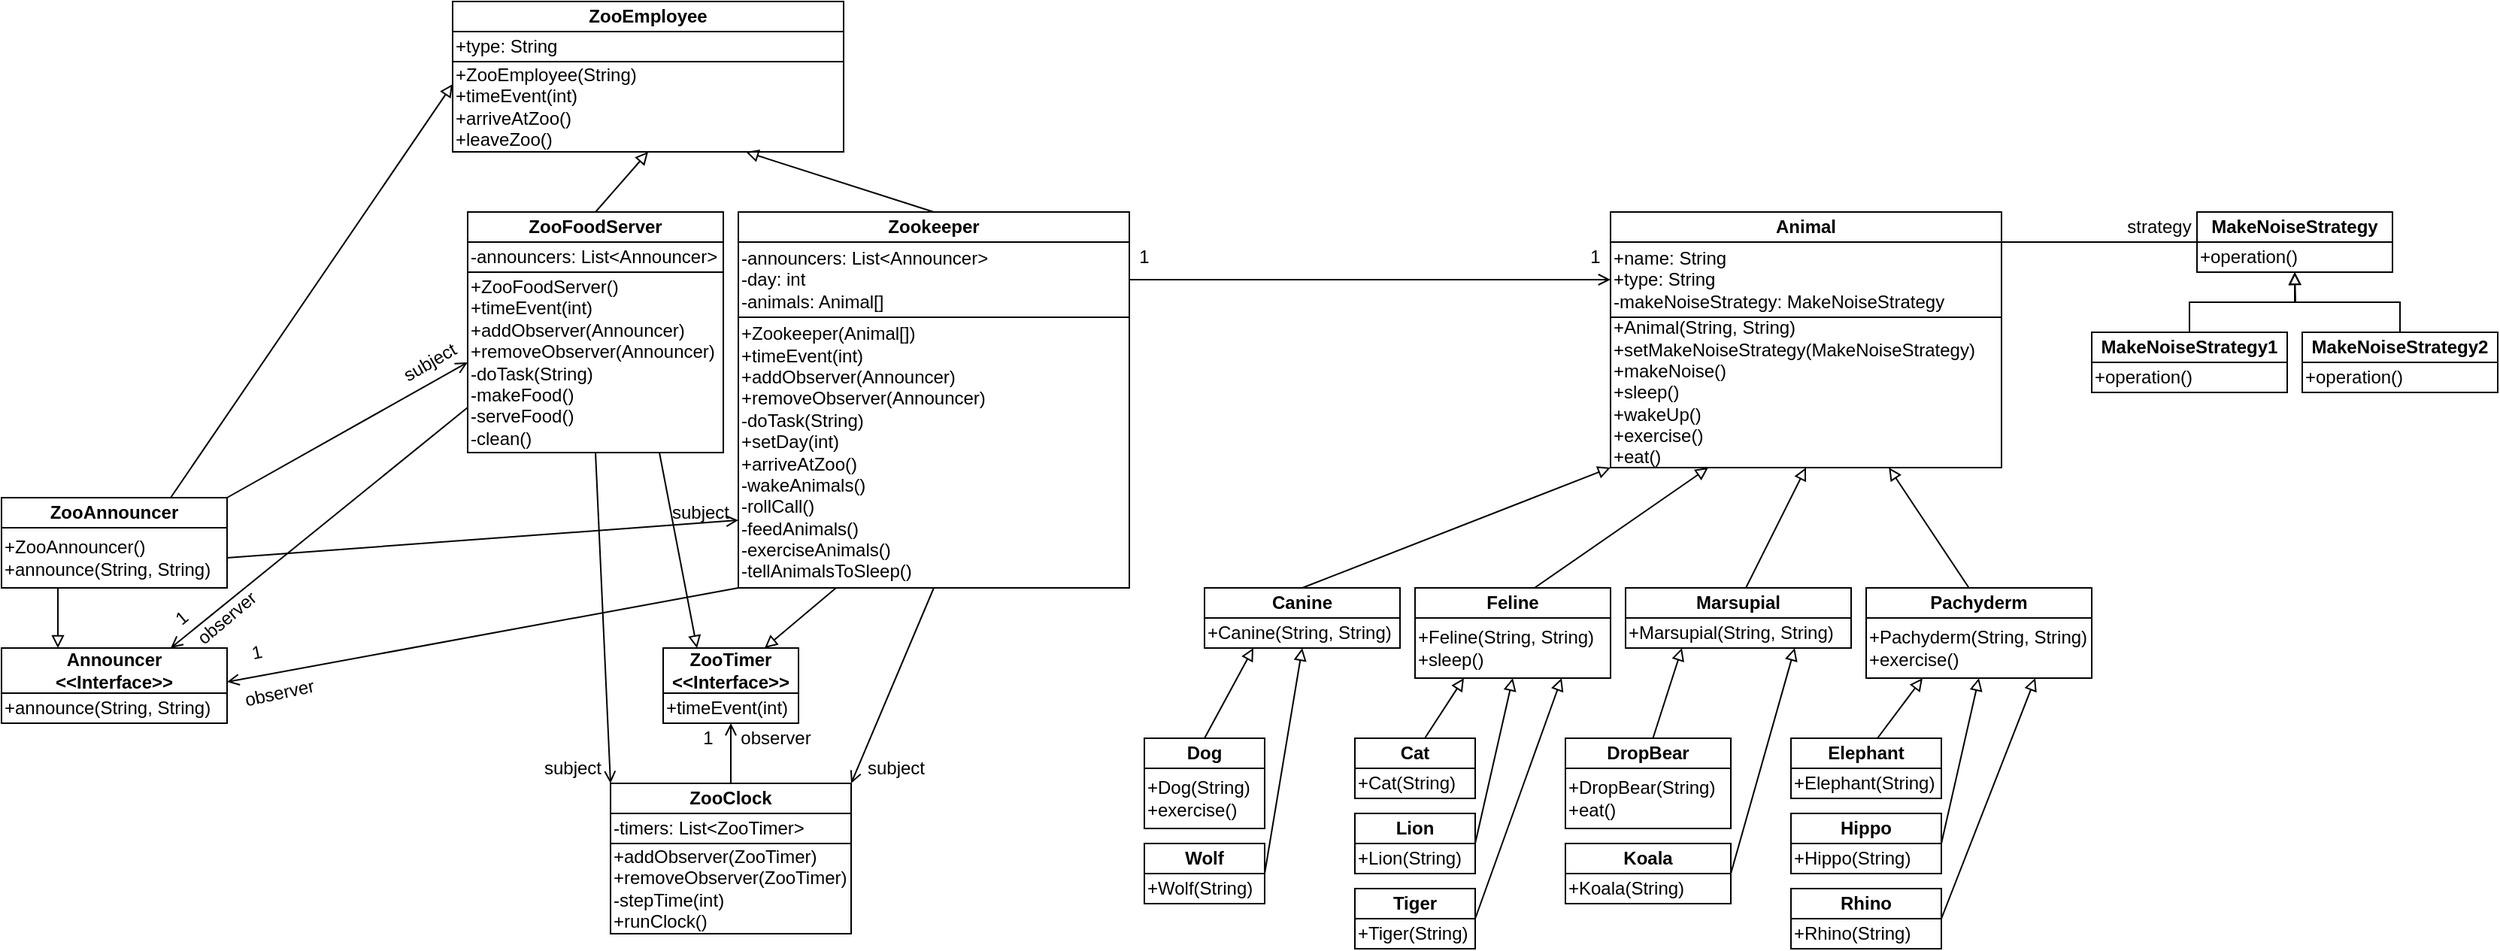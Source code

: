<mxfile version="13.7.7" type="device"><diagram id="ywQLvuW2Vjzcr7agRsZC" name="Page-1"><mxGraphModel dx="2881" dy="2234" grid="1" gridSize="10" guides="1" tooltips="1" connect="1" arrows="1" fold="1" page="1" pageScale="1" pageWidth="850" pageHeight="1100" math="0" shadow="0"><root><mxCell id="0"/><mxCell id="1" parent="0"/><mxCell id="VzJ1bdW1gC7DbxmLEzjj-6" value="&lt;b&gt;Animal&lt;/b&gt;" style="rounded=0;whiteSpace=wrap;html=1;" vertex="1" parent="1"><mxGeometry x="290" y="10" width="260" height="20" as="geometry"/></mxCell><mxCell id="VzJ1bdW1gC7DbxmLEzjj-7" value="+name: String&lt;br&gt;+type: String&lt;br&gt;-makeNoiseStrategy: MakeNoiseStrategy" style="rounded=0;whiteSpace=wrap;html=1;align=left;" vertex="1" parent="1"><mxGeometry x="290" y="30" width="260" height="50" as="geometry"/></mxCell><mxCell id="VzJ1bdW1gC7DbxmLEzjj-8" value="+Animal(String, String)&lt;br&gt;+setMakeNoiseStrategy(MakeNoiseStrategy)&lt;br&gt;+makeNoise()&lt;br&gt;+sleep()&lt;br&gt;+wakeUp()&lt;br&gt;+exercise()&lt;br&gt;+eat()" style="rounded=0;whiteSpace=wrap;html=1;align=left;" vertex="1" parent="1"><mxGeometry x="290" y="80" width="260" height="100" as="geometry"/></mxCell><mxCell id="VzJ1bdW1gC7DbxmLEzjj-23" style="edgeStyle=none;rounded=0;orthogonalLoop=1;jettySize=auto;html=1;entryX=0.25;entryY=1;entryDx=0;entryDy=0;endArrow=block;endFill=0;" edge="1" parent="1" source="VzJ1bdW1gC7DbxmLEzjj-10" target="VzJ1bdW1gC7DbxmLEzjj-8"><mxGeometry relative="1" as="geometry"/></mxCell><mxCell id="VzJ1bdW1gC7DbxmLEzjj-10" value="&lt;b&gt;Feline&lt;/b&gt;" style="rounded=0;whiteSpace=wrap;html=1;" vertex="1" parent="1"><mxGeometry x="160" y="260" width="130" height="20" as="geometry"/></mxCell><mxCell id="VzJ1bdW1gC7DbxmLEzjj-12" value="+Feline(String, String)&lt;br&gt;+sleep()" style="rounded=0;whiteSpace=wrap;html=1;align=left;" vertex="1" parent="1"><mxGeometry x="160" y="280" width="130" height="40" as="geometry"/></mxCell><mxCell id="VzJ1bdW1gC7DbxmLEzjj-24" style="edgeStyle=none;rounded=0;orthogonalLoop=1;jettySize=auto;html=1;entryX=0.5;entryY=1;entryDx=0;entryDy=0;endArrow=block;endFill=0;" edge="1" parent="1" source="VzJ1bdW1gC7DbxmLEzjj-13" target="VzJ1bdW1gC7DbxmLEzjj-8"><mxGeometry relative="1" as="geometry"><mxPoint x="420" y="230" as="targetPoint"/></mxGeometry></mxCell><mxCell id="VzJ1bdW1gC7DbxmLEzjj-13" value="&lt;b&gt;Marsupial&lt;/b&gt;" style="rounded=0;whiteSpace=wrap;html=1;" vertex="1" parent="1"><mxGeometry x="300" y="260" width="150" height="20" as="geometry"/></mxCell><mxCell id="VzJ1bdW1gC7DbxmLEzjj-15" value="+Marsupial(String, String)" style="rounded=0;whiteSpace=wrap;html=1;align=left;" vertex="1" parent="1"><mxGeometry x="300" y="280" width="150" height="20" as="geometry"/></mxCell><mxCell id="VzJ1bdW1gC7DbxmLEzjj-25" style="edgeStyle=none;rounded=0;orthogonalLoop=1;jettySize=auto;html=1;entryX=0.712;entryY=1;entryDx=0;entryDy=0;entryPerimeter=0;endArrow=block;endFill=0;" edge="1" parent="1" source="VzJ1bdW1gC7DbxmLEzjj-16" target="VzJ1bdW1gC7DbxmLEzjj-8"><mxGeometry relative="1" as="geometry"/></mxCell><mxCell id="VzJ1bdW1gC7DbxmLEzjj-16" value="&lt;b&gt;Pachyderm&lt;/b&gt;" style="rounded=0;whiteSpace=wrap;html=1;" vertex="1" parent="1"><mxGeometry x="460" y="260" width="150" height="20" as="geometry"/></mxCell><mxCell id="VzJ1bdW1gC7DbxmLEzjj-18" value="+Pachyderm(String, String)&lt;br&gt;+exercise()" style="rounded=0;whiteSpace=wrap;html=1;align=left;" vertex="1" parent="1"><mxGeometry x="460" y="280" width="150" height="40" as="geometry"/></mxCell><mxCell id="VzJ1bdW1gC7DbxmLEzjj-22" style="rounded=0;orthogonalLoop=1;jettySize=auto;html=1;entryX=0;entryY=1;entryDx=0;entryDy=0;exitX=0.5;exitY=0;exitDx=0;exitDy=0;endArrow=block;endFill=0;" edge="1" parent="1" source="VzJ1bdW1gC7DbxmLEzjj-19" target="VzJ1bdW1gC7DbxmLEzjj-8"><mxGeometry relative="1" as="geometry"/></mxCell><mxCell id="VzJ1bdW1gC7DbxmLEzjj-19" value="&lt;b&gt;Canine&lt;/b&gt;" style="rounded=0;whiteSpace=wrap;html=1;" vertex="1" parent="1"><mxGeometry x="20" y="260" width="130" height="20" as="geometry"/></mxCell><mxCell id="VzJ1bdW1gC7DbxmLEzjj-21" value="+Canine(String, String)" style="rounded=0;whiteSpace=wrap;html=1;align=left;" vertex="1" parent="1"><mxGeometry x="20" y="280" width="130" height="20" as="geometry"/></mxCell><mxCell id="VzJ1bdW1gC7DbxmLEzjj-39" style="edgeStyle=none;rounded=0;orthogonalLoop=1;jettySize=auto;html=1;exitX=0.5;exitY=0;exitDx=0;exitDy=0;entryX=0.25;entryY=1;entryDx=0;entryDy=0;endArrow=block;endFill=0;" edge="1" parent="1" source="VzJ1bdW1gC7DbxmLEzjj-26" target="VzJ1bdW1gC7DbxmLEzjj-21"><mxGeometry relative="1" as="geometry"/></mxCell><mxCell id="VzJ1bdW1gC7DbxmLEzjj-26" value="&lt;b&gt;Dog&lt;/b&gt;" style="rounded=0;whiteSpace=wrap;html=1;" vertex="1" parent="1"><mxGeometry x="-20" y="360" width="80" height="20" as="geometry"/></mxCell><mxCell id="VzJ1bdW1gC7DbxmLEzjj-28" value="+Dog(String)&lt;br&gt;+exercise()" style="rounded=0;whiteSpace=wrap;html=1;align=left;" vertex="1" parent="1"><mxGeometry x="-20" y="380" width="80" height="40" as="geometry"/></mxCell><mxCell id="VzJ1bdW1gC7DbxmLEzjj-34" value="&lt;b&gt;Wolf&lt;/b&gt;" style="rounded=0;whiteSpace=wrap;html=1;" vertex="1" parent="1"><mxGeometry x="-20" y="430" width="80" height="20" as="geometry"/></mxCell><mxCell id="VzJ1bdW1gC7DbxmLEzjj-38" style="edgeStyle=none;rounded=0;orthogonalLoop=1;jettySize=auto;html=1;exitX=1;exitY=0;exitDx=0;exitDy=0;entryX=0.5;entryY=1;entryDx=0;entryDy=0;endArrow=block;endFill=0;" edge="1" parent="1" source="VzJ1bdW1gC7DbxmLEzjj-36" target="VzJ1bdW1gC7DbxmLEzjj-21"><mxGeometry relative="1" as="geometry"><mxPoint x="60" y="480" as="sourcePoint"/></mxGeometry></mxCell><mxCell id="VzJ1bdW1gC7DbxmLEzjj-36" value="+Wolf(String)" style="rounded=0;whiteSpace=wrap;html=1;align=left;" vertex="1" parent="1"><mxGeometry x="-20" y="450" width="80" height="20" as="geometry"/></mxCell><mxCell id="VzJ1bdW1gC7DbxmLEzjj-37" style="edgeStyle=none;rounded=0;orthogonalLoop=1;jettySize=auto;html=1;exitX=1;exitY=0.5;exitDx=0;exitDy=0;" edge="1" parent="1" source="VzJ1bdW1gC7DbxmLEzjj-26" target="VzJ1bdW1gC7DbxmLEzjj-26"><mxGeometry relative="1" as="geometry"/></mxCell><mxCell id="VzJ1bdW1gC7DbxmLEzjj-47" style="edgeStyle=none;rounded=0;orthogonalLoop=1;jettySize=auto;html=1;entryX=0.25;entryY=1;entryDx=0;entryDy=0;endArrow=block;endFill=0;" edge="1" parent="1" source="VzJ1bdW1gC7DbxmLEzjj-40" target="VzJ1bdW1gC7DbxmLEzjj-12"><mxGeometry relative="1" as="geometry"/></mxCell><mxCell id="VzJ1bdW1gC7DbxmLEzjj-40" value="&lt;b&gt;Cat&lt;/b&gt;" style="rounded=0;whiteSpace=wrap;html=1;" vertex="1" parent="1"><mxGeometry x="120" y="360" width="80" height="20" as="geometry"/></mxCell><mxCell id="VzJ1bdW1gC7DbxmLEzjj-42" value="+Cat(String)" style="rounded=0;whiteSpace=wrap;html=1;align=left;" vertex="1" parent="1"><mxGeometry x="120" y="380" width="80" height="20" as="geometry"/></mxCell><mxCell id="VzJ1bdW1gC7DbxmLEzjj-43" value="&lt;b&gt;Lion&lt;/b&gt;" style="rounded=0;whiteSpace=wrap;html=1;" vertex="1" parent="1"><mxGeometry x="120" y="410" width="80" height="20" as="geometry"/></mxCell><mxCell id="VzJ1bdW1gC7DbxmLEzjj-48" style="edgeStyle=none;rounded=0;orthogonalLoop=1;jettySize=auto;html=1;exitX=1;exitY=0;exitDx=0;exitDy=0;entryX=0.5;entryY=1;entryDx=0;entryDy=0;endArrow=block;endFill=0;exitPerimeter=0;" edge="1" parent="1" source="VzJ1bdW1gC7DbxmLEzjj-45" target="VzJ1bdW1gC7DbxmLEzjj-12"><mxGeometry relative="1" as="geometry"><mxPoint x="200" y="460" as="sourcePoint"/></mxGeometry></mxCell><mxCell id="VzJ1bdW1gC7DbxmLEzjj-45" value="+Lion(String)" style="rounded=0;whiteSpace=wrap;html=1;align=left;" vertex="1" parent="1"><mxGeometry x="120" y="430" width="80" height="20" as="geometry"/></mxCell><mxCell id="VzJ1bdW1gC7DbxmLEzjj-46" style="edgeStyle=none;rounded=0;orthogonalLoop=1;jettySize=auto;html=1;exitX=1;exitY=0.5;exitDx=0;exitDy=0;" edge="1" parent="1" source="VzJ1bdW1gC7DbxmLEzjj-40" target="VzJ1bdW1gC7DbxmLEzjj-40"><mxGeometry relative="1" as="geometry"/></mxCell><mxCell id="VzJ1bdW1gC7DbxmLEzjj-49" value="&lt;b&gt;Tiger&lt;/b&gt;" style="rounded=0;whiteSpace=wrap;html=1;" vertex="1" parent="1"><mxGeometry x="120" y="460" width="80" height="20" as="geometry"/></mxCell><mxCell id="VzJ1bdW1gC7DbxmLEzjj-52" style="edgeStyle=none;rounded=0;orthogonalLoop=1;jettySize=auto;html=1;exitX=1;exitY=0;exitDx=0;exitDy=0;entryX=0.75;entryY=1;entryDx=0;entryDy=0;endArrow=block;endFill=0;" edge="1" parent="1" source="VzJ1bdW1gC7DbxmLEzjj-51" target="VzJ1bdW1gC7DbxmLEzjj-12"><mxGeometry relative="1" as="geometry"><mxPoint x="200" y="530" as="sourcePoint"/></mxGeometry></mxCell><mxCell id="VzJ1bdW1gC7DbxmLEzjj-51" value="+Tiger(String)" style="rounded=0;whiteSpace=wrap;html=1;align=left;" vertex="1" parent="1"><mxGeometry x="120" y="480" width="80" height="20" as="geometry"/></mxCell><mxCell id="VzJ1bdW1gC7DbxmLEzjj-61" style="edgeStyle=none;rounded=0;orthogonalLoop=1;jettySize=auto;html=1;entryX=0.25;entryY=1;entryDx=0;entryDy=0;endArrow=block;endFill=0;" edge="1" parent="1" source="VzJ1bdW1gC7DbxmLEzjj-53" target="VzJ1bdW1gC7DbxmLEzjj-15"><mxGeometry relative="1" as="geometry"/></mxCell><mxCell id="VzJ1bdW1gC7DbxmLEzjj-53" value="&lt;b&gt;DropBear&lt;/b&gt;" style="rounded=0;whiteSpace=wrap;html=1;" vertex="1" parent="1"><mxGeometry x="260" y="360" width="110" height="20" as="geometry"/></mxCell><mxCell id="VzJ1bdW1gC7DbxmLEzjj-55" value="+DropBear(String)&lt;br&gt;+eat()" style="rounded=0;whiteSpace=wrap;html=1;align=left;" vertex="1" parent="1"><mxGeometry x="260" y="380" width="110" height="40" as="geometry"/></mxCell><mxCell id="VzJ1bdW1gC7DbxmLEzjj-56" value="&lt;b&gt;Koala&lt;/b&gt;" style="rounded=0;whiteSpace=wrap;html=1;" vertex="1" parent="1"><mxGeometry x="260" y="430" width="110" height="20" as="geometry"/></mxCell><mxCell id="VzJ1bdW1gC7DbxmLEzjj-62" style="edgeStyle=none;rounded=0;orthogonalLoop=1;jettySize=auto;html=1;exitX=1;exitY=0;exitDx=0;exitDy=0;entryX=0.75;entryY=1;entryDx=0;entryDy=0;endArrow=block;endFill=0;" edge="1" parent="1" source="VzJ1bdW1gC7DbxmLEzjj-58" target="VzJ1bdW1gC7DbxmLEzjj-15"><mxGeometry relative="1" as="geometry"><mxPoint x="370" y="480" as="sourcePoint"/></mxGeometry></mxCell><mxCell id="VzJ1bdW1gC7DbxmLEzjj-58" value="+Koala(String)" style="rounded=0;whiteSpace=wrap;html=1;align=left;" vertex="1" parent="1"><mxGeometry x="260" y="450" width="110" height="20" as="geometry"/></mxCell><mxCell id="VzJ1bdW1gC7DbxmLEzjj-59" style="edgeStyle=none;rounded=0;orthogonalLoop=1;jettySize=auto;html=1;exitX=1;exitY=0.5;exitDx=0;exitDy=0;" edge="1" parent="1" source="VzJ1bdW1gC7DbxmLEzjj-53" target="VzJ1bdW1gC7DbxmLEzjj-53"><mxGeometry relative="1" as="geometry"/></mxCell><mxCell id="VzJ1bdW1gC7DbxmLEzjj-73" style="edgeStyle=none;rounded=0;orthogonalLoop=1;jettySize=auto;html=1;entryX=0.25;entryY=1;entryDx=0;entryDy=0;endArrow=block;endFill=0;" edge="1" parent="1" source="VzJ1bdW1gC7DbxmLEzjj-63" target="VzJ1bdW1gC7DbxmLEzjj-18"><mxGeometry relative="1" as="geometry"/></mxCell><mxCell id="VzJ1bdW1gC7DbxmLEzjj-63" value="&lt;b&gt;Elephant&lt;/b&gt;" style="rounded=0;whiteSpace=wrap;html=1;" vertex="1" parent="1"><mxGeometry x="410" y="360" width="100" height="20" as="geometry"/></mxCell><mxCell id="VzJ1bdW1gC7DbxmLEzjj-65" value="+Elephant(String)" style="rounded=0;whiteSpace=wrap;html=1;align=left;" vertex="1" parent="1"><mxGeometry x="410" y="380" width="100" height="20" as="geometry"/></mxCell><mxCell id="VzJ1bdW1gC7DbxmLEzjj-66" value="&lt;b&gt;Hippo&lt;br&gt;&lt;/b&gt;" style="rounded=0;whiteSpace=wrap;html=1;" vertex="1" parent="1"><mxGeometry x="410" y="410" width="100" height="20" as="geometry"/></mxCell><mxCell id="VzJ1bdW1gC7DbxmLEzjj-74" style="edgeStyle=none;rounded=0;orthogonalLoop=1;jettySize=auto;html=1;exitX=1;exitY=0;exitDx=0;exitDy=0;entryX=0.5;entryY=1;entryDx=0;entryDy=0;endArrow=block;endFill=0;" edge="1" parent="1" source="VzJ1bdW1gC7DbxmLEzjj-68" target="VzJ1bdW1gC7DbxmLEzjj-18"><mxGeometry relative="1" as="geometry"><mxPoint x="510" y="460" as="sourcePoint"/></mxGeometry></mxCell><mxCell id="VzJ1bdW1gC7DbxmLEzjj-68" value="+Hippo(String)" style="rounded=0;whiteSpace=wrap;html=1;align=left;" vertex="1" parent="1"><mxGeometry x="410" y="430" width="100" height="20" as="geometry"/></mxCell><mxCell id="VzJ1bdW1gC7DbxmLEzjj-69" style="edgeStyle=none;rounded=0;orthogonalLoop=1;jettySize=auto;html=1;exitX=1;exitY=0.5;exitDx=0;exitDy=0;" edge="1" parent="1" source="VzJ1bdW1gC7DbxmLEzjj-63" target="VzJ1bdW1gC7DbxmLEzjj-63"><mxGeometry relative="1" as="geometry"/></mxCell><mxCell id="VzJ1bdW1gC7DbxmLEzjj-70" value="&lt;b&gt;Rhino&lt;/b&gt;" style="rounded=0;whiteSpace=wrap;html=1;" vertex="1" parent="1"><mxGeometry x="410" y="460" width="100" height="20" as="geometry"/></mxCell><mxCell id="VzJ1bdW1gC7DbxmLEzjj-75" style="edgeStyle=none;rounded=0;orthogonalLoop=1;jettySize=auto;html=1;exitX=1;exitY=0;exitDx=0;exitDy=0;entryX=0.75;entryY=1;entryDx=0;entryDy=0;endArrow=block;endFill=0;" edge="1" parent="1" source="VzJ1bdW1gC7DbxmLEzjj-72" target="VzJ1bdW1gC7DbxmLEzjj-18"><mxGeometry relative="1" as="geometry"><mxPoint x="510" y="530" as="sourcePoint"/></mxGeometry></mxCell><mxCell id="VzJ1bdW1gC7DbxmLEzjj-72" value="+Rhino(String)" style="rounded=0;whiteSpace=wrap;html=1;align=left;" vertex="1" parent="1"><mxGeometry x="410" y="480" width="100" height="20" as="geometry"/></mxCell><mxCell id="VzJ1bdW1gC7DbxmLEzjj-76" value="&lt;b&gt;MakeNoiseStrategy&lt;/b&gt;" style="rounded=0;whiteSpace=wrap;html=1;" vertex="1" parent="1"><mxGeometry x="680" y="10" width="130" height="20" as="geometry"/></mxCell><mxCell id="VzJ1bdW1gC7DbxmLEzjj-78" style="edgeStyle=none;rounded=0;orthogonalLoop=1;jettySize=auto;html=1;exitX=0;exitY=0;exitDx=0;exitDy=0;entryX=1;entryY=0;entryDx=0;entryDy=0;endArrow=none;endFill=0;" edge="1" parent="1" source="VzJ1bdW1gC7DbxmLEzjj-77" target="VzJ1bdW1gC7DbxmLEzjj-7"><mxGeometry relative="1" as="geometry"/></mxCell><mxCell id="VzJ1bdW1gC7DbxmLEzjj-77" value="+operation()" style="rounded=0;whiteSpace=wrap;html=1;align=left;" vertex="1" parent="1"><mxGeometry x="680" y="30" width="130" height="20" as="geometry"/></mxCell><mxCell id="VzJ1bdW1gC7DbxmLEzjj-83" style="edgeStyle=orthogonalEdgeStyle;rounded=0;orthogonalLoop=1;jettySize=auto;html=1;exitX=0.5;exitY=0;exitDx=0;exitDy=0;endArrow=block;endFill=0;" edge="1" parent="1" source="VzJ1bdW1gC7DbxmLEzjj-79"><mxGeometry relative="1" as="geometry"><mxPoint x="745" y="50" as="targetPoint"/></mxGeometry></mxCell><mxCell id="VzJ1bdW1gC7DbxmLEzjj-79" value="&lt;b&gt;MakeNoiseStrategy1&lt;/b&gt;" style="rounded=0;whiteSpace=wrap;html=1;" vertex="1" parent="1"><mxGeometry x="610" y="90" width="130" height="20" as="geometry"/></mxCell><mxCell id="VzJ1bdW1gC7DbxmLEzjj-80" value="+operation()" style="rounded=0;whiteSpace=wrap;html=1;align=left;" vertex="1" parent="1"><mxGeometry x="610" y="110" width="130" height="20" as="geometry"/></mxCell><mxCell id="VzJ1bdW1gC7DbxmLEzjj-84" style="edgeStyle=orthogonalEdgeStyle;rounded=0;orthogonalLoop=1;jettySize=auto;html=1;exitX=0.5;exitY=0;exitDx=0;exitDy=0;entryX=0.5;entryY=1;entryDx=0;entryDy=0;endArrow=block;endFill=0;" edge="1" parent="1" source="VzJ1bdW1gC7DbxmLEzjj-81" target="VzJ1bdW1gC7DbxmLEzjj-77"><mxGeometry relative="1" as="geometry"/></mxCell><mxCell id="VzJ1bdW1gC7DbxmLEzjj-81" value="&lt;b&gt;MakeNoiseStrategy2&lt;/b&gt;" style="rounded=0;whiteSpace=wrap;html=1;" vertex="1" parent="1"><mxGeometry x="750" y="90" width="130" height="20" as="geometry"/></mxCell><mxCell id="VzJ1bdW1gC7DbxmLEzjj-82" value="+operation()" style="rounded=0;whiteSpace=wrap;html=1;align=left;" vertex="1" parent="1"><mxGeometry x="750" y="110" width="130" height="20" as="geometry"/></mxCell><mxCell id="VzJ1bdW1gC7DbxmLEzjj-85" value="&lt;b&gt;ZooEmployee&lt;/b&gt;" style="rounded=0;whiteSpace=wrap;html=1;" vertex="1" parent="1"><mxGeometry x="-480" y="-130" width="260" height="20" as="geometry"/></mxCell><mxCell id="VzJ1bdW1gC7DbxmLEzjj-86" value="+type: String" style="rounded=0;whiteSpace=wrap;html=1;align=left;" vertex="1" parent="1"><mxGeometry x="-480" y="-110" width="260" height="20" as="geometry"/></mxCell><mxCell id="VzJ1bdW1gC7DbxmLEzjj-87" value="+ZooEmployee(String)&lt;br&gt;+timeEvent(int)&lt;br&gt;+arriveAtZoo()&lt;br&gt;+leaveZoo()" style="rounded=0;whiteSpace=wrap;html=1;align=left;" vertex="1" parent="1"><mxGeometry x="-480" y="-90" width="260" height="60" as="geometry"/></mxCell><mxCell id="VzJ1bdW1gC7DbxmLEzjj-97" style="rounded=0;orthogonalLoop=1;jettySize=auto;html=1;exitX=0.75;exitY=0;exitDx=0;exitDy=0;entryX=0;entryY=0.25;entryDx=0;entryDy=0;endArrow=block;endFill=0;" edge="1" parent="1" source="VzJ1bdW1gC7DbxmLEzjj-88" target="VzJ1bdW1gC7DbxmLEzjj-87"><mxGeometry relative="1" as="geometry"/></mxCell><mxCell id="VzJ1bdW1gC7DbxmLEzjj-115" style="edgeStyle=none;rounded=0;orthogonalLoop=1;jettySize=auto;html=1;exitX=0.25;exitY=1;exitDx=0;exitDy=0;entryX=0.25;entryY=0;entryDx=0;entryDy=0;endArrow=block;endFill=0;" edge="1" parent="1" source="VzJ1bdW1gC7DbxmLEzjj-90" target="VzJ1bdW1gC7DbxmLEzjj-100"><mxGeometry relative="1" as="geometry"/></mxCell><mxCell id="VzJ1bdW1gC7DbxmLEzjj-122" style="edgeStyle=none;rounded=0;orthogonalLoop=1;jettySize=auto;html=1;exitX=1;exitY=0;exitDx=0;exitDy=0;entryX=0;entryY=0.5;entryDx=0;entryDy=0;endArrow=open;endFill=0;" edge="1" parent="1" source="VzJ1bdW1gC7DbxmLEzjj-88" target="VzJ1bdW1gC7DbxmLEzjj-92"><mxGeometry relative="1" as="geometry"/></mxCell><mxCell id="VzJ1bdW1gC7DbxmLEzjj-88" value="&lt;b&gt;ZooAnnouncer&lt;/b&gt;" style="rounded=0;whiteSpace=wrap;html=1;" vertex="1" parent="1"><mxGeometry x="-780" y="200" width="150" height="20" as="geometry"/></mxCell><mxCell id="VzJ1bdW1gC7DbxmLEzjj-124" style="edgeStyle=none;rounded=0;orthogonalLoop=1;jettySize=auto;html=1;exitX=1;exitY=0.5;exitDx=0;exitDy=0;entryX=0;entryY=0.75;entryDx=0;entryDy=0;endArrow=open;endFill=0;" edge="1" parent="1" source="VzJ1bdW1gC7DbxmLEzjj-90" target="VzJ1bdW1gC7DbxmLEzjj-96"><mxGeometry relative="1" as="geometry"/></mxCell><mxCell id="VzJ1bdW1gC7DbxmLEzjj-90" value="+ZooAnnouncer()&lt;br&gt;+announce(String, String)" style="rounded=0;whiteSpace=wrap;html=1;align=left;" vertex="1" parent="1"><mxGeometry x="-780" y="220" width="150" height="40" as="geometry"/></mxCell><mxCell id="VzJ1bdW1gC7DbxmLEzjj-98" style="edgeStyle=none;rounded=0;orthogonalLoop=1;jettySize=auto;html=1;exitX=0.5;exitY=0;exitDx=0;exitDy=0;entryX=0.5;entryY=1;entryDx=0;entryDy=0;endArrow=block;endFill=0;" edge="1" parent="1" source="VzJ1bdW1gC7DbxmLEzjj-91" target="VzJ1bdW1gC7DbxmLEzjj-87"><mxGeometry relative="1" as="geometry"/></mxCell><mxCell id="VzJ1bdW1gC7DbxmLEzjj-91" value="&lt;b&gt;ZooFoodServer&lt;/b&gt;" style="rounded=0;whiteSpace=wrap;html=1;" vertex="1" parent="1"><mxGeometry x="-470" y="10" width="170" height="20" as="geometry"/></mxCell><mxCell id="VzJ1bdW1gC7DbxmLEzjj-120" style="edgeStyle=none;rounded=0;orthogonalLoop=1;jettySize=auto;html=1;exitX=0;exitY=0.75;exitDx=0;exitDy=0;entryX=0.75;entryY=0;entryDx=0;entryDy=0;endArrow=open;endFill=0;" edge="1" parent="1" source="VzJ1bdW1gC7DbxmLEzjj-92" target="VzJ1bdW1gC7DbxmLEzjj-100"><mxGeometry relative="1" as="geometry"/></mxCell><mxCell id="VzJ1bdW1gC7DbxmLEzjj-127" style="edgeStyle=none;rounded=0;orthogonalLoop=1;jettySize=auto;html=1;exitX=0.75;exitY=1;exitDx=0;exitDy=0;entryX=0.25;entryY=0;entryDx=0;entryDy=0;endArrow=block;endFill=0;" edge="1" parent="1" source="VzJ1bdW1gC7DbxmLEzjj-92" target="VzJ1bdW1gC7DbxmLEzjj-105"><mxGeometry relative="1" as="geometry"/></mxCell><mxCell id="VzJ1bdW1gC7DbxmLEzjj-131" style="edgeStyle=none;rounded=0;orthogonalLoop=1;jettySize=auto;html=1;exitX=0.5;exitY=1;exitDx=0;exitDy=0;entryX=0;entryY=0;entryDx=0;entryDy=0;endArrow=open;endFill=0;" edge="1" parent="1" source="VzJ1bdW1gC7DbxmLEzjj-92" target="VzJ1bdW1gC7DbxmLEzjj-107"><mxGeometry relative="1" as="geometry"/></mxCell><mxCell id="VzJ1bdW1gC7DbxmLEzjj-92" value="+ZooFoodServer()&lt;br&gt;+timeEvent(int)&lt;br&gt;+addObserver(Announcer)&lt;br&gt;+removeObserver(Announcer)&lt;br&gt;-doTask(String)&lt;br&gt;-makeFood()&lt;br&gt;-serveFood()&lt;br&gt;-clean()" style="rounded=0;whiteSpace=wrap;html=1;align=left;" vertex="1" parent="1"><mxGeometry x="-470" y="50" width="170" height="120" as="geometry"/></mxCell><mxCell id="VzJ1bdW1gC7DbxmLEzjj-93" value="-announcers: List&amp;lt;Announcer&amp;gt;" style="rounded=0;whiteSpace=wrap;html=1;align=left;" vertex="1" parent="1"><mxGeometry x="-470" y="30" width="170" height="20" as="geometry"/></mxCell><mxCell id="VzJ1bdW1gC7DbxmLEzjj-99" style="edgeStyle=none;rounded=0;orthogonalLoop=1;jettySize=auto;html=1;exitX=0.5;exitY=0;exitDx=0;exitDy=0;entryX=0.75;entryY=1;entryDx=0;entryDy=0;endArrow=block;endFill=0;" edge="1" parent="1" source="VzJ1bdW1gC7DbxmLEzjj-94" target="VzJ1bdW1gC7DbxmLEzjj-87"><mxGeometry relative="1" as="geometry"/></mxCell><mxCell id="VzJ1bdW1gC7DbxmLEzjj-94" value="&lt;b&gt;Zookeeper&lt;/b&gt;" style="rounded=0;whiteSpace=wrap;html=1;" vertex="1" parent="1"><mxGeometry x="-290" y="10" width="260" height="20" as="geometry"/></mxCell><mxCell id="VzJ1bdW1gC7DbxmLEzjj-133" style="edgeStyle=none;rounded=0;orthogonalLoop=1;jettySize=auto;html=1;exitX=1;exitY=0.5;exitDx=0;exitDy=0;entryX=0;entryY=0.5;entryDx=0;entryDy=0;endArrow=open;endFill=0;" edge="1" parent="1" source="VzJ1bdW1gC7DbxmLEzjj-95" target="VzJ1bdW1gC7DbxmLEzjj-7"><mxGeometry relative="1" as="geometry"/></mxCell><mxCell id="VzJ1bdW1gC7DbxmLEzjj-95" value="-announcers: List&amp;lt;Announcer&amp;gt;&lt;br&gt;-day: int&lt;br&gt;-animals: Animal[]" style="rounded=0;whiteSpace=wrap;html=1;align=left;" vertex="1" parent="1"><mxGeometry x="-290" y="30" width="260" height="50" as="geometry"/></mxCell><mxCell id="VzJ1bdW1gC7DbxmLEzjj-121" style="edgeStyle=none;rounded=0;orthogonalLoop=1;jettySize=auto;html=1;exitX=0;exitY=1;exitDx=0;exitDy=0;entryX=1;entryY=0.75;entryDx=0;entryDy=0;endArrow=open;endFill=0;" edge="1" parent="1" source="VzJ1bdW1gC7DbxmLEzjj-96" target="VzJ1bdW1gC7DbxmLEzjj-100"><mxGeometry relative="1" as="geometry"/></mxCell><mxCell id="VzJ1bdW1gC7DbxmLEzjj-128" style="edgeStyle=none;rounded=0;orthogonalLoop=1;jettySize=auto;html=1;exitX=0.25;exitY=1;exitDx=0;exitDy=0;entryX=0.75;entryY=0;entryDx=0;entryDy=0;endArrow=block;endFill=0;" edge="1" parent="1" source="VzJ1bdW1gC7DbxmLEzjj-96" target="VzJ1bdW1gC7DbxmLEzjj-105"><mxGeometry relative="1" as="geometry"/></mxCell><mxCell id="VzJ1bdW1gC7DbxmLEzjj-132" style="edgeStyle=none;rounded=0;orthogonalLoop=1;jettySize=auto;html=1;exitX=0.5;exitY=1;exitDx=0;exitDy=0;entryX=1;entryY=0;entryDx=0;entryDy=0;endArrow=open;endFill=0;" edge="1" parent="1" source="VzJ1bdW1gC7DbxmLEzjj-96" target="VzJ1bdW1gC7DbxmLEzjj-107"><mxGeometry relative="1" as="geometry"/></mxCell><mxCell id="VzJ1bdW1gC7DbxmLEzjj-96" value="+Zookeeper(Animal[])&lt;br&gt;+timeEvent(int)&lt;br&gt;+addObserver(Announcer)&lt;br&gt;+removeObserver(Announcer)&lt;br&gt;-doTask(String)&lt;br&gt;+setDay(int)&lt;br&gt;+arriveAtZoo()&lt;br&gt;-wakeAnimals()&lt;br&gt;-rollCall()&lt;br&gt;-feedAnimals()&lt;br&gt;-exerciseAnimals()&lt;br&gt;-tellAnimalsToSleep()" style="rounded=0;whiteSpace=wrap;html=1;align=left;" vertex="1" parent="1"><mxGeometry x="-290" y="80" width="260" height="180" as="geometry"/></mxCell><mxCell id="VzJ1bdW1gC7DbxmLEzjj-100" value="&lt;b&gt;Announcer&lt;br&gt;&amp;lt;&amp;lt;Interface&amp;gt;&amp;gt;&lt;br&gt;&lt;/b&gt;" style="rounded=0;whiteSpace=wrap;html=1;" vertex="1" parent="1"><mxGeometry x="-780" y="300" width="150" height="30" as="geometry"/></mxCell><mxCell id="VzJ1bdW1gC7DbxmLEzjj-102" value="+announce(String, String)" style="rounded=0;whiteSpace=wrap;html=1;align=left;" vertex="1" parent="1"><mxGeometry x="-780" y="330" width="150" height="20" as="geometry"/></mxCell><mxCell id="VzJ1bdW1gC7DbxmLEzjj-105" value="&lt;b&gt;ZooTimer&lt;br&gt;&amp;lt;&amp;lt;Interface&amp;gt;&amp;gt;&lt;br&gt;&lt;/b&gt;" style="rounded=0;whiteSpace=wrap;html=1;" vertex="1" parent="1"><mxGeometry x="-340" y="300" width="90" height="30" as="geometry"/></mxCell><mxCell id="VzJ1bdW1gC7DbxmLEzjj-106" value="+timeEvent(int)" style="rounded=0;whiteSpace=wrap;html=1;align=left;" vertex="1" parent="1"><mxGeometry x="-340" y="330" width="90" height="20" as="geometry"/></mxCell><mxCell id="VzJ1bdW1gC7DbxmLEzjj-130" style="edgeStyle=none;rounded=0;orthogonalLoop=1;jettySize=auto;html=1;exitX=0.5;exitY=0;exitDx=0;exitDy=0;entryX=0.5;entryY=1;entryDx=0;entryDy=0;endArrow=open;endFill=0;" edge="1" parent="1" source="VzJ1bdW1gC7DbxmLEzjj-107" target="VzJ1bdW1gC7DbxmLEzjj-106"><mxGeometry relative="1" as="geometry"/></mxCell><mxCell id="VzJ1bdW1gC7DbxmLEzjj-107" value="&lt;b&gt;ZooClock&lt;/b&gt;" style="rounded=0;whiteSpace=wrap;html=1;" vertex="1" parent="1"><mxGeometry x="-375" y="390" width="160" height="20" as="geometry"/></mxCell><mxCell id="VzJ1bdW1gC7DbxmLEzjj-108" value="-timers: List&amp;lt;ZooTimer&amp;gt;" style="rounded=0;whiteSpace=wrap;html=1;align=left;" vertex="1" parent="1"><mxGeometry x="-375" y="410" width="160" height="20" as="geometry"/></mxCell><mxCell id="VzJ1bdW1gC7DbxmLEzjj-109" value="+addObserver(ZooTimer)&lt;br&gt;+removeObserver(ZooTimer)&lt;br&gt;-stepTime(int)&lt;br&gt;+runClock()" style="rounded=0;whiteSpace=wrap;html=1;align=left;" vertex="1" parent="1"><mxGeometry x="-375" y="430" width="160" height="60" as="geometry"/></mxCell><mxCell id="VzJ1bdW1gC7DbxmLEzjj-134" value="1" style="text;html=1;strokeColor=none;fillColor=none;align=center;verticalAlign=middle;whiteSpace=wrap;rounded=0;" vertex="1" parent="1"><mxGeometry x="-30" y="30" width="20" height="20" as="geometry"/></mxCell><mxCell id="VzJ1bdW1gC7DbxmLEzjj-135" value="1" style="text;html=1;strokeColor=none;fillColor=none;align=center;verticalAlign=middle;whiteSpace=wrap;rounded=0;" vertex="1" parent="1"><mxGeometry x="270" y="30" width="20" height="20" as="geometry"/></mxCell><mxCell id="VzJ1bdW1gC7DbxmLEzjj-136" value="strategy" style="text;html=1;strokeColor=none;fillColor=none;align=center;verticalAlign=middle;whiteSpace=wrap;rounded=0;" vertex="1" parent="1"><mxGeometry x="630" y="10" width="50" height="20" as="geometry"/></mxCell><mxCell id="VzJ1bdW1gC7DbxmLEzjj-139" value="1" style="text;html=1;strokeColor=none;fillColor=none;align=center;verticalAlign=middle;whiteSpace=wrap;rounded=0;rotation=-40;" vertex="1" parent="1"><mxGeometry x="-670" y="270" width="20" height="20" as="geometry"/></mxCell><mxCell id="VzJ1bdW1gC7DbxmLEzjj-140" value="observer" style="text;html=1;strokeColor=none;fillColor=none;align=center;verticalAlign=middle;whiteSpace=wrap;rounded=0;rotation=-40;" vertex="1" parent="1"><mxGeometry x="-650" y="270" width="40" height="20" as="geometry"/></mxCell><mxCell id="VzJ1bdW1gC7DbxmLEzjj-142" value="observer" style="text;html=1;strokeColor=none;fillColor=none;align=center;verticalAlign=middle;whiteSpace=wrap;rounded=0;rotation=348;" vertex="1" parent="1"><mxGeometry x="-620" y="320" width="50" height="20" as="geometry"/></mxCell><mxCell id="VzJ1bdW1gC7DbxmLEzjj-146" value="1" style="text;html=1;strokeColor=none;fillColor=none;align=center;verticalAlign=middle;whiteSpace=wrap;rounded=0;rotation=348;" vertex="1" parent="1"><mxGeometry x="-620" y="293.12" width="20" height="20" as="geometry"/></mxCell><mxCell id="VzJ1bdW1gC7DbxmLEzjj-148" value="observer" style="text;html=1;strokeColor=none;fillColor=none;align=center;verticalAlign=middle;whiteSpace=wrap;rounded=0;" vertex="1" parent="1"><mxGeometry x="-290" y="350" width="50" height="20" as="geometry"/></mxCell><mxCell id="VzJ1bdW1gC7DbxmLEzjj-150" value="1" style="text;html=1;strokeColor=none;fillColor=none;align=center;verticalAlign=middle;whiteSpace=wrap;rounded=0;" vertex="1" parent="1"><mxGeometry x="-320" y="350" width="20" height="20" as="geometry"/></mxCell><mxCell id="VzJ1bdW1gC7DbxmLEzjj-151" value="subject" style="text;html=1;strokeColor=none;fillColor=none;align=center;verticalAlign=middle;whiteSpace=wrap;rounded=0;rotation=-30;" vertex="1" parent="1"><mxGeometry x="-520" y="100" width="50" height="20" as="geometry"/></mxCell><mxCell id="VzJ1bdW1gC7DbxmLEzjj-154" value="subject" style="text;html=1;strokeColor=none;fillColor=none;align=center;verticalAlign=middle;whiteSpace=wrap;rounded=0;" vertex="1" parent="1"><mxGeometry x="-425" y="370" width="50" height="20" as="geometry"/></mxCell><mxCell id="VzJ1bdW1gC7DbxmLEzjj-155" value="subject" style="text;html=1;strokeColor=none;fillColor=none;align=center;verticalAlign=middle;whiteSpace=wrap;rounded=0;" vertex="1" parent="1"><mxGeometry x="-340" y="200" width="50" height="20" as="geometry"/></mxCell><mxCell id="VzJ1bdW1gC7DbxmLEzjj-157" value="subject" style="text;html=1;strokeColor=none;fillColor=none;align=center;verticalAlign=middle;whiteSpace=wrap;rounded=0;" vertex="1" parent="1"><mxGeometry x="-210" y="370" width="50" height="20" as="geometry"/></mxCell></root></mxGraphModel></diagram></mxfile>